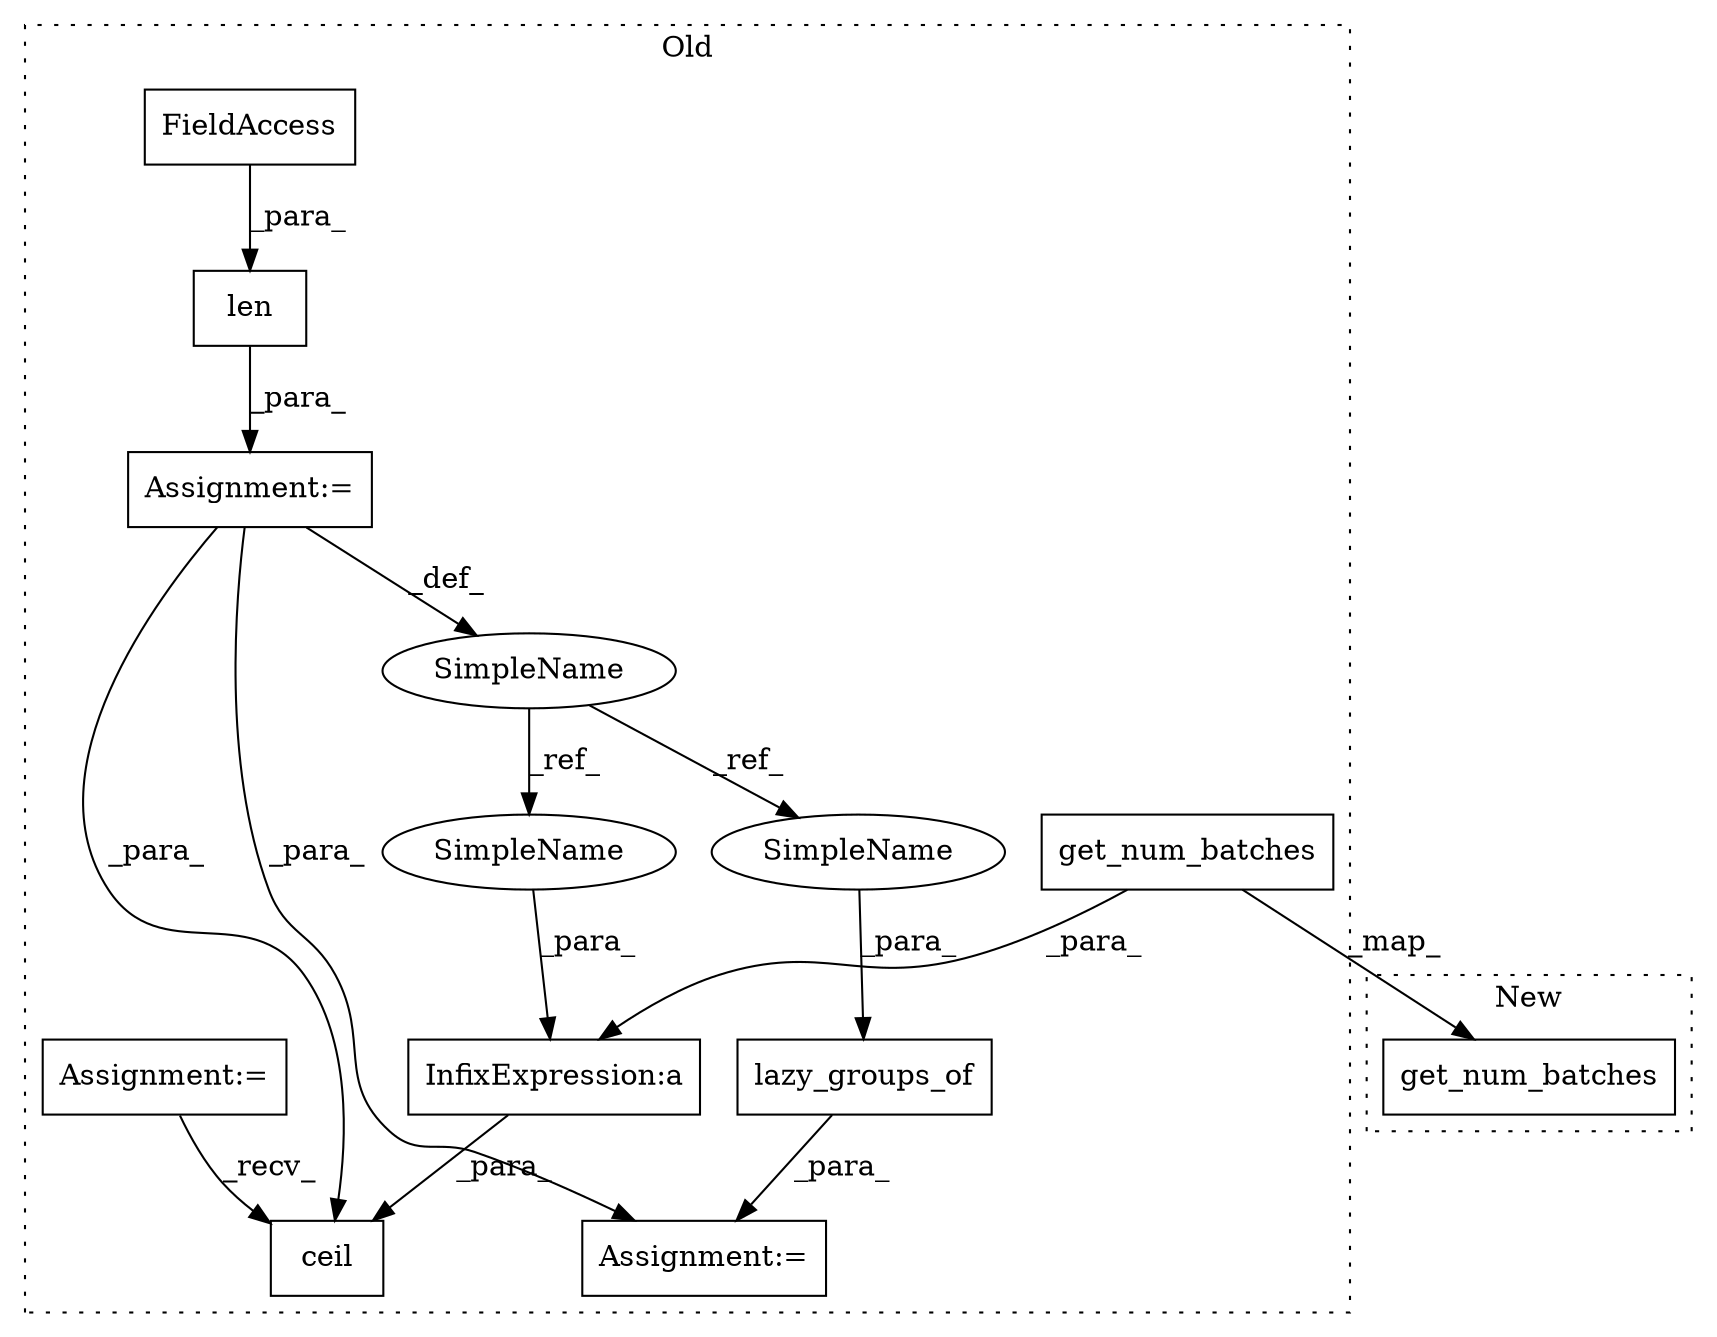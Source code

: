 digraph G {
subgraph cluster0 {
1 [label="get_num_batches" a="32" s="11726,11763" l="16,1" shape="box"];
3 [label="InfixExpression:a" a="27" s="11764" l="3" shape="box"];
4 [label="ceil" a="32" s="11708,11775" l="5,1" shape="box"];
5 [label="len" a="32" s="11522,11544" l="4,1" shape="box"];
6 [label="lazy_groups_of" a="32" s="11632,11673" l="15,1" shape="box"];
7 [label="SimpleName" a="42" s="11513" l="8" shape="ellipse"];
8 [label="FieldAccess" a="22" s="11526" l="18" shape="box"];
9 [label="Assignment:=" a="7" s="11521" l="1" shape="box"];
10 [label="Assignment:=" a="7" s="11143" l="4" shape="box"];
11 [label="Assignment:=" a="7" s="11631" l="1" shape="box"];
12 [label="SimpleName" a="42" s="11767" l="8" shape="ellipse"];
13 [label="SimpleName" a="42" s="11665" l="8" shape="ellipse"];
label = "Old";
style="dotted";
}
subgraph cluster1 {
2 [label="get_num_batches" a="32" s="11462,11499" l="16,1" shape="box"];
label = "New";
style="dotted";
}
1 -> 2 [label="_map_"];
1 -> 3 [label="_para_"];
3 -> 4 [label="_para_"];
5 -> 9 [label="_para_"];
6 -> 11 [label="_para_"];
7 -> 12 [label="_ref_"];
7 -> 13 [label="_ref_"];
8 -> 5 [label="_para_"];
9 -> 7 [label="_def_"];
9 -> 11 [label="_para_"];
9 -> 4 [label="_para_"];
10 -> 4 [label="_recv_"];
12 -> 3 [label="_para_"];
13 -> 6 [label="_para_"];
}